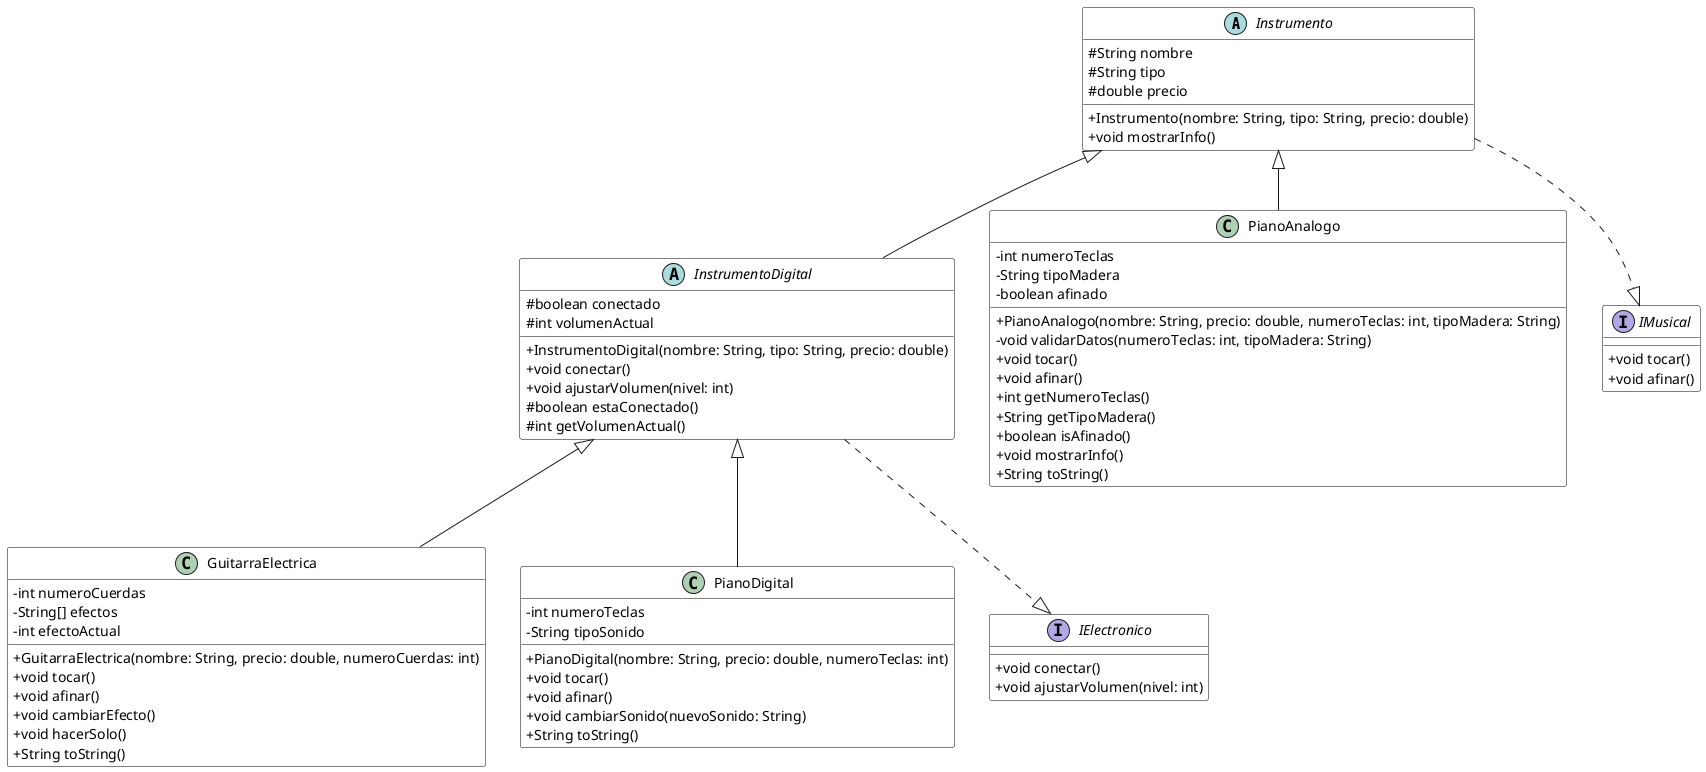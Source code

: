 @startuml InstrumentosMusicales

abstract class Instrumento {
  # String nombre
  # String tipo
  # double precio
  + Instrumento(nombre: String, tipo: String, precio: double)
  + void mostrarInfo()
}

abstract class InstrumentoDigital {
  # boolean conectado
  # int volumenActual
  + InstrumentoDigital(nombre: String, tipo: String, precio: double)
  + void conectar()
  + void ajustarVolumen(nivel: int)
  # boolean estaConectado()
  # int getVolumenActual()
}

class GuitarraElectrica {
  - int numeroCuerdas
  - String[] efectos
  - int efectoActual
  + GuitarraElectrica(nombre: String, precio: double, numeroCuerdas: int)
  + void tocar()
  + void afinar()
  + void cambiarEfecto()
  + void hacerSolo()
  + String toString()
}

class PianoAnalogo {
  - int numeroTeclas
  - String tipoMadera
  - boolean afinado
  + PianoAnalogo(nombre: String, precio: double, numeroTeclas: int, tipoMadera: String)
  - void validarDatos(numeroTeclas: int, tipoMadera: String)
  + void tocar()
  + void afinar()
  + int getNumeroTeclas()
  + String getTipoMadera()
  + boolean isAfinado()
  + void mostrarInfo()
  + String toString()
}

class PianoDigital {
  - int numeroTeclas
  - String tipoSonido
  + PianoDigital(nombre: String, precio: double, numeroTeclas: int)
  + void tocar()
  + void afinar()
  + void cambiarSonido(nuevoSonido: String)
  + String toString()
}

interface IMusical {
  + void tocar()
  + void afinar()
}

interface IElectronico {
  + void conectar()
  + void ajustarVolumen(nivel: int)
}

' Herencia
Instrumento <|-- InstrumentoDigital
InstrumentoDigital <|-- GuitarraElectrica
InstrumentoDigital <|-- PianoDigital
Instrumento <|-- PianoAnalogo

' Implementación de interfaces
Instrumento ..|> IMusical
InstrumentoDigital ..|> IElectronico

' Configuración de estilos
skinparam classAttributeIconSize 0
skinparam class {
    BackgroundColor White
    ArrowColor Black
    BorderColor Black
}

@enduml